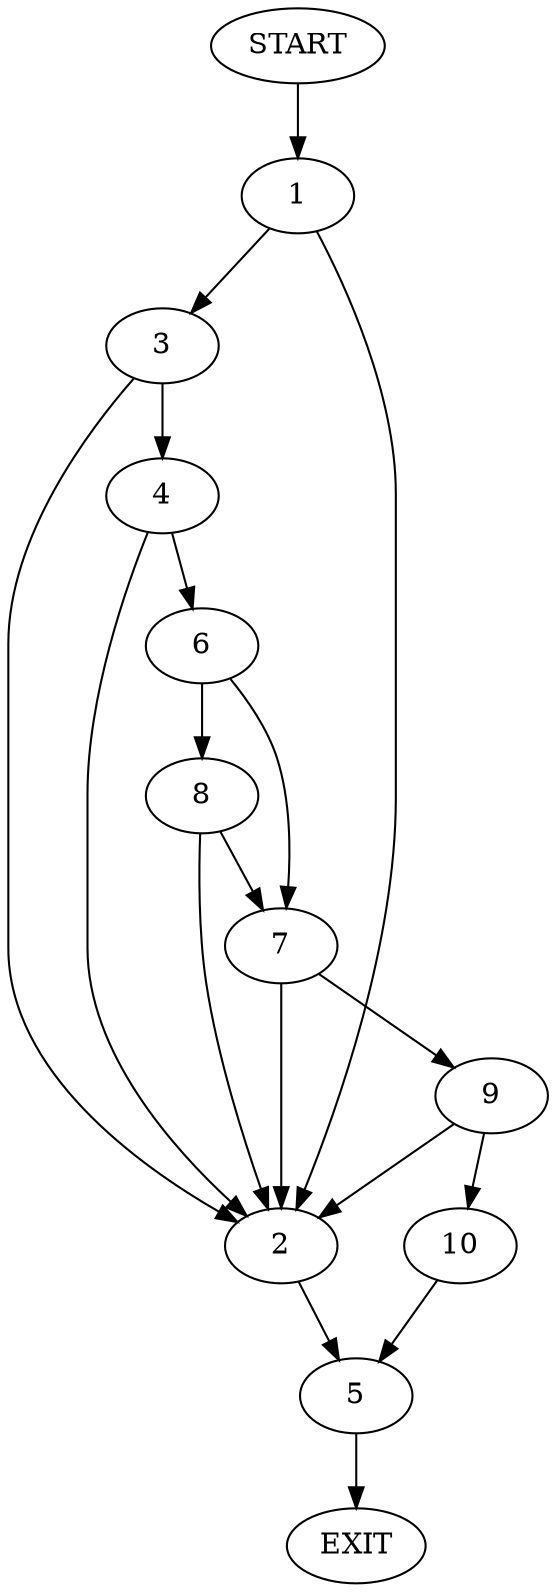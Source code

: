 digraph {
0 [label="START"]
11 [label="EXIT"]
0 -> 1
1 -> 2
1 -> 3
3 -> 4
3 -> 2
2 -> 5
4 -> 2
4 -> 6
6 -> 7
6 -> 8
8 -> 2
8 -> 7
7 -> 2
7 -> 9
9 -> 2
9 -> 10
10 -> 5
5 -> 11
}
